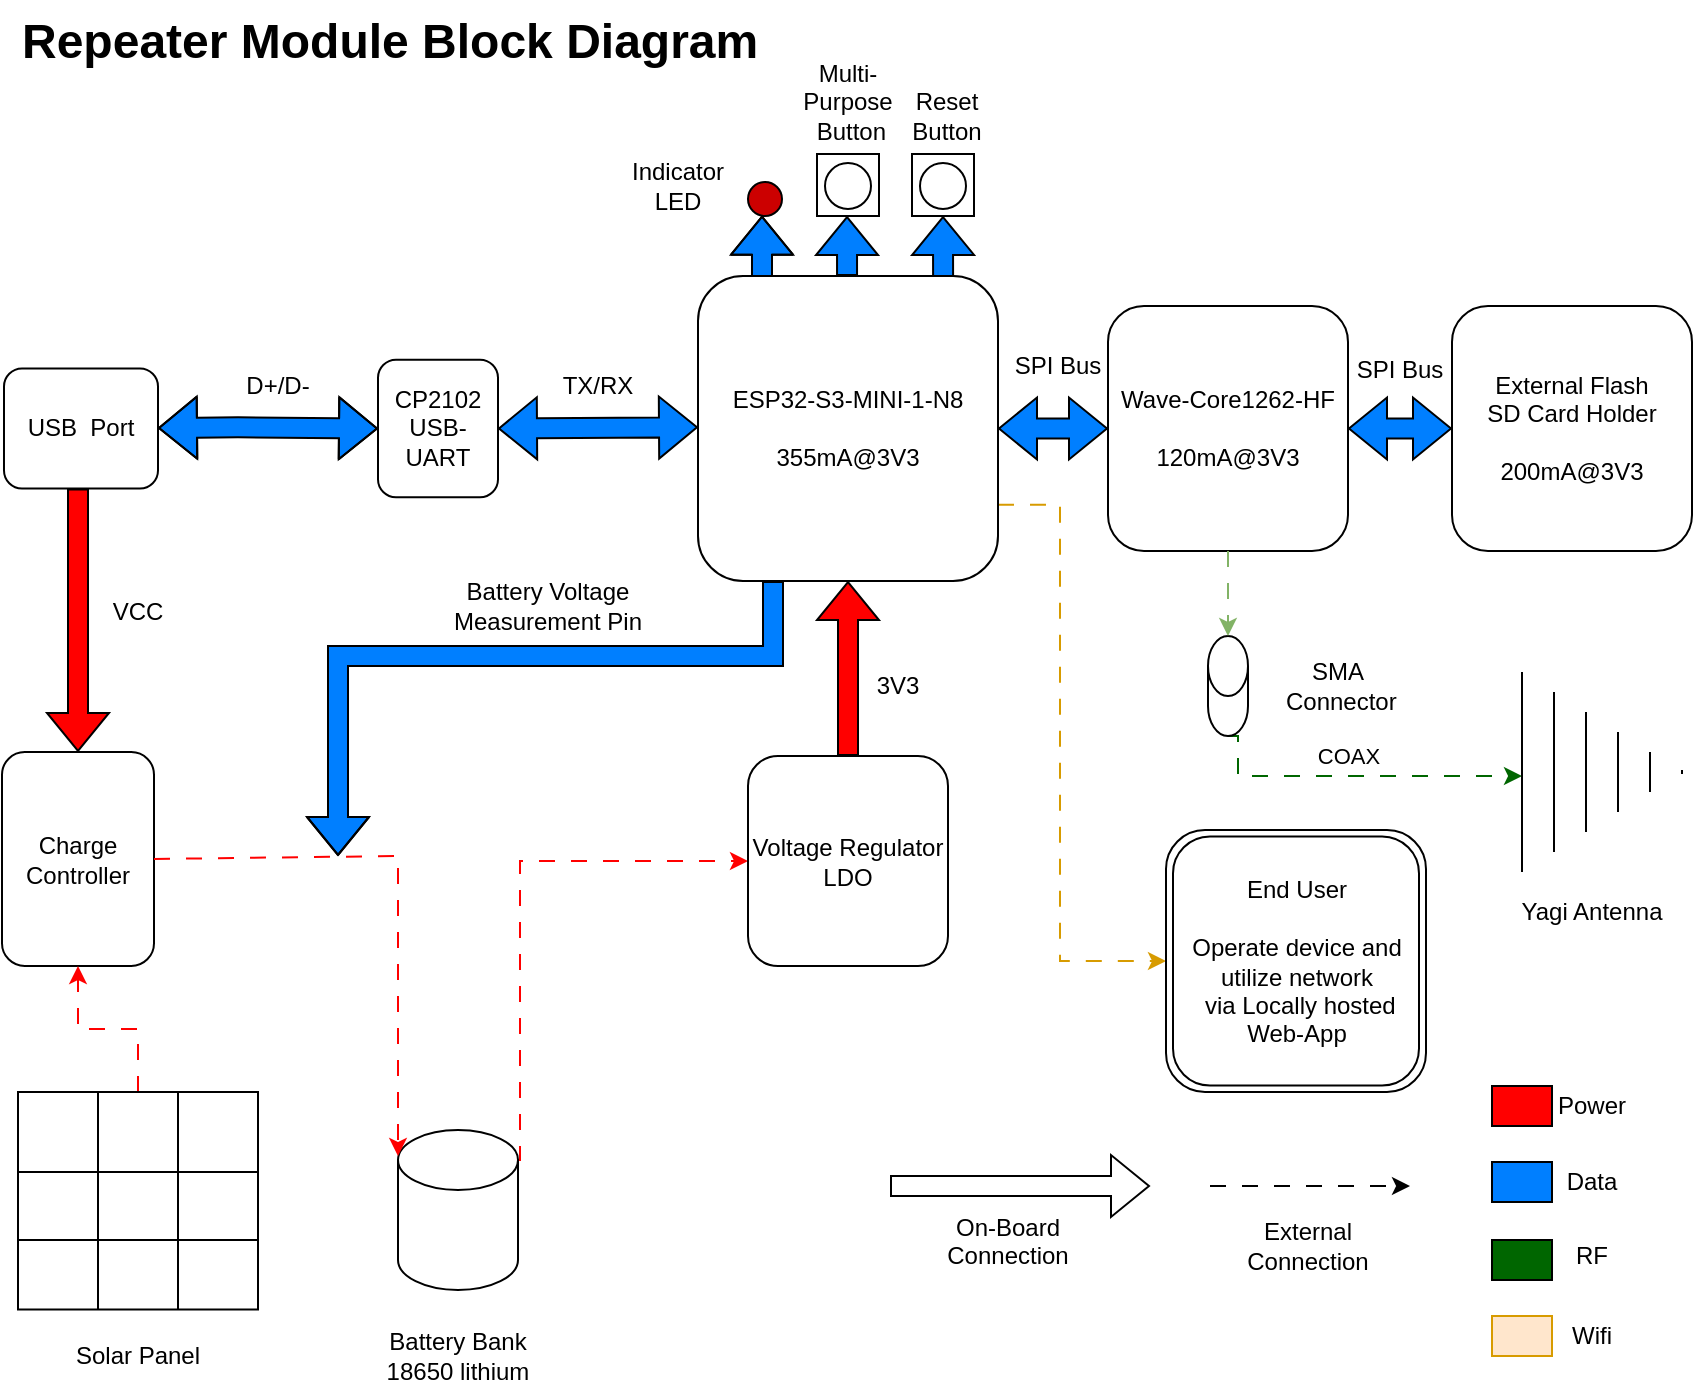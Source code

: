 <mxfile version="24.7.12">
  <diagram name="Page-1" id="bAWNuwk2mVDMqg9bGHkL">
    <mxGraphModel dx="1122" dy="706" grid="0" gridSize="10" guides="1" tooltips="1" connect="1" arrows="1" fold="1" page="1" pageScale="1" pageWidth="850" pageHeight="1100" math="0" shadow="0">
      <root>
        <mxCell id="0" />
        <mxCell id="1" parent="0" />
        <mxCell id="Ar0c8oPVUMQDSsYsdo-V-5" value="USB &amp;nbsp;Port" style="rounded=1;whiteSpace=wrap;html=1;" parent="1" vertex="1">
          <mxGeometry x="3" y="256.25" width="77" height="60" as="geometry" />
        </mxCell>
        <mxCell id="Ar0c8oPVUMQDSsYsdo-V-7" value="CP2102&lt;div&gt;USB-UART&lt;/div&gt;" style="rounded=1;whiteSpace=wrap;html=1;" parent="1" vertex="1">
          <mxGeometry x="190" y="251.88" width="60" height="68.75" as="geometry" />
        </mxCell>
        <mxCell id="Ar0c8oPVUMQDSsYsdo-V-61" style="edgeStyle=orthogonalEdgeStyle;rounded=0;orthogonalLoop=1;jettySize=auto;html=1;exitX=0.25;exitY=1;exitDx=0;exitDy=0;shape=flexArrow;strokeColor=#000000;fillColor=#007FFF;" parent="1" source="Ar0c8oPVUMQDSsYsdo-V-8" edge="1">
          <mxGeometry relative="1" as="geometry">
            <mxPoint x="170" y="500" as="targetPoint" />
            <mxPoint x="387.5" y="380" as="sourcePoint" />
            <Array as="points">
              <mxPoint x="388" y="400" />
              <mxPoint x="170" y="400" />
            </Array>
          </mxGeometry>
        </mxCell>
        <mxCell id="Ar0c8oPVUMQDSsYsdo-V-99" style="edgeStyle=orthogonalEdgeStyle;rounded=0;orthogonalLoop=1;jettySize=auto;html=1;exitX=0.25;exitY=0;exitDx=0;exitDy=0;shape=flexArrow;fillColor=#007FFF;" parent="1" source="Ar0c8oPVUMQDSsYsdo-V-8" target="Ar0c8oPVUMQDSsYsdo-V-97" edge="1">
          <mxGeometry relative="1" as="geometry">
            <Array as="points">
              <mxPoint x="382" y="210" />
            </Array>
          </mxGeometry>
        </mxCell>
        <mxCell id="Ar0c8oPVUMQDSsYsdo-V-102" style="edgeStyle=orthogonalEdgeStyle;rounded=0;orthogonalLoop=1;jettySize=auto;html=1;exitX=0.817;exitY=0.007;exitDx=0;exitDy=0;entryX=0.5;entryY=1;entryDx=0;entryDy=0;shape=flexArrow;exitPerimeter=0;fillColor=#007FFF;" parent="1" source="Ar0c8oPVUMQDSsYsdo-V-8" target="Ar0c8oPVUMQDSsYsdo-V-100" edge="1">
          <mxGeometry relative="1" as="geometry" />
        </mxCell>
        <mxCell id="ZkNK1JgyBZcpypqjev8R-13" style="edgeStyle=orthogonalEdgeStyle;rounded=0;orthogonalLoop=1;jettySize=auto;html=1;exitX=1;exitY=0.75;exitDx=0;exitDy=0;entryX=0;entryY=0.5;entryDx=0;entryDy=0;dashed=1;dashPattern=8 8;fillColor=#ffe6cc;strokeColor=#d79b00;" parent="1" source="Ar0c8oPVUMQDSsYsdo-V-8" target="ZkNK1JgyBZcpypqjev8R-6" edge="1">
          <mxGeometry relative="1" as="geometry">
            <Array as="points">
              <mxPoint x="531" y="324" />
              <mxPoint x="531" y="553" />
            </Array>
          </mxGeometry>
        </mxCell>
        <mxCell id="Ar0c8oPVUMQDSsYsdo-V-8" value="ESP32-S3-MINI-1-N8&lt;div&gt;&lt;br&gt;&lt;/div&gt;&lt;div&gt;355mA@3V3&lt;/div&gt;" style="rounded=1;whiteSpace=wrap;html=1;" parent="1" vertex="1">
          <mxGeometry x="350" y="210" width="150" height="152.5" as="geometry" />
        </mxCell>
        <mxCell id="Ar0c8oPVUMQDSsYsdo-V-9" value="External Flash&lt;div&gt;SD Card Holder&lt;/div&gt;&lt;div&gt;&lt;br&gt;&lt;/div&gt;&lt;div&gt;200mA@3V3&lt;/div&gt;" style="rounded=1;whiteSpace=wrap;html=1;" parent="1" vertex="1">
          <mxGeometry x="727" y="225" width="120" height="122.5" as="geometry" />
        </mxCell>
        <mxCell id="Ar0c8oPVUMQDSsYsdo-V-10" value="Wave-Core1262-HF&lt;div&gt;&lt;br&gt;&lt;/div&gt;&lt;div&gt;120mA@3V3&lt;/div&gt;" style="rounded=1;whiteSpace=wrap;html=1;" parent="1" vertex="1">
          <mxGeometry x="555" y="225" width="120" height="122.5" as="geometry" />
        </mxCell>
        <mxCell id="Ar0c8oPVUMQDSsYsdo-V-105" style="edgeStyle=orthogonalEdgeStyle;rounded=0;orthogonalLoop=1;jettySize=auto;html=1;exitX=1;exitY=0;exitDx=0;exitDy=15;exitPerimeter=0;entryX=0;entryY=0.5;entryDx=0;entryDy=0;dashed=1;dashPattern=8 8;strokeColor=#FF0000;" parent="1" source="Ar0c8oPVUMQDSsYsdo-V-11" target="Ar0c8oPVUMQDSsYsdo-V-21" edge="1">
          <mxGeometry relative="1" as="geometry">
            <mxPoint x="259.957" y="530.435" as="targetPoint" />
            <Array as="points">
              <mxPoint x="261" y="652" />
              <mxPoint x="261" y="502" />
            </Array>
          </mxGeometry>
        </mxCell>
        <mxCell id="Ar0c8oPVUMQDSsYsdo-V-11" value="" style="shape=cylinder3;whiteSpace=wrap;html=1;boundedLbl=1;backgroundOutline=1;size=15;" parent="1" vertex="1">
          <mxGeometry x="200" y="637" width="60" height="80" as="geometry" />
        </mxCell>
        <mxCell id="Ar0c8oPVUMQDSsYsdo-V-13" value="Charge Controller" style="rounded=1;whiteSpace=wrap;html=1;" parent="1" vertex="1">
          <mxGeometry x="2" y="448" width="76" height="107" as="geometry" />
        </mxCell>
        <mxCell id="Ar0c8oPVUMQDSsYsdo-V-14" value="" style="shape=flexArrow;endArrow=classic;startArrow=classic;html=1;rounded=0;entryX=0;entryY=0.5;entryDx=0;entryDy=0;fillColor=#007FFF;" parent="1" target="Ar0c8oPVUMQDSsYsdo-V-7" edge="1">
          <mxGeometry width="100" height="100" relative="1" as="geometry">
            <mxPoint x="80" y="286" as="sourcePoint" />
            <mxPoint x="180" y="285.66" as="targetPoint" />
            <Array as="points">
              <mxPoint x="120" y="285.66" />
            </Array>
          </mxGeometry>
        </mxCell>
        <mxCell id="Ar0c8oPVUMQDSsYsdo-V-16" value="" style="shape=flexArrow;endArrow=classic;startArrow=classic;html=1;rounded=0;exitX=1;exitY=0.5;exitDx=0;exitDy=0;fillColor=#007FFF;" parent="1" source="Ar0c8oPVUMQDSsYsdo-V-7" edge="1">
          <mxGeometry width="100" height="100" relative="1" as="geometry">
            <mxPoint x="260" y="286" as="sourcePoint" />
            <mxPoint x="350" y="285.66" as="targetPoint" />
          </mxGeometry>
        </mxCell>
        <mxCell id="Ar0c8oPVUMQDSsYsdo-V-17" value="D+/D-" style="text;html=1;align=center;verticalAlign=middle;whiteSpace=wrap;rounded=0;" parent="1" vertex="1">
          <mxGeometry x="110" y="250" width="60" height="30" as="geometry" />
        </mxCell>
        <mxCell id="Ar0c8oPVUMQDSsYsdo-V-18" value="TX/RX" style="text;html=1;align=center;verticalAlign=middle;whiteSpace=wrap;rounded=0;" parent="1" vertex="1">
          <mxGeometry x="270" y="250" width="60" height="30" as="geometry" />
        </mxCell>
        <mxCell id="Ar0c8oPVUMQDSsYsdo-V-19" value="" style="shape=flexArrow;endArrow=classic;html=1;rounded=0;entryX=0.5;entryY=0;entryDx=0;entryDy=0;fillColor=#FF0000;" parent="1" target="Ar0c8oPVUMQDSsYsdo-V-13" edge="1">
          <mxGeometry width="50" height="50" relative="1" as="geometry">
            <mxPoint x="40" y="316.25" as="sourcePoint" />
            <mxPoint x="20" y="426.25" as="targetPoint" />
          </mxGeometry>
        </mxCell>
        <mxCell id="Ar0c8oPVUMQDSsYsdo-V-20" value="VCC" style="text;html=1;align=center;verticalAlign=middle;whiteSpace=wrap;rounded=0;" parent="1" vertex="1">
          <mxGeometry x="40" y="362.5" width="60" height="30" as="geometry" />
        </mxCell>
        <mxCell id="Ar0c8oPVUMQDSsYsdo-V-29" style="edgeStyle=orthogonalEdgeStyle;rounded=0;orthogonalLoop=1;jettySize=auto;html=1;exitX=0.5;exitY=0;exitDx=0;exitDy=0;entryX=0.5;entryY=1;entryDx=0;entryDy=0;shape=flexArrow;fillColor=#FF0000;" parent="1" source="Ar0c8oPVUMQDSsYsdo-V-21" target="Ar0c8oPVUMQDSsYsdo-V-8" edge="1">
          <mxGeometry relative="1" as="geometry" />
        </mxCell>
        <mxCell id="Ar0c8oPVUMQDSsYsdo-V-21" value="Voltage Regulator&lt;div&gt;LDO&lt;/div&gt;" style="rounded=1;whiteSpace=wrap;html=1;" parent="1" vertex="1">
          <mxGeometry x="375" y="450" width="100" height="105" as="geometry" />
        </mxCell>
        <mxCell id="Ar0c8oPVUMQDSsYsdo-V-30" value="3V3" style="text;html=1;align=center;verticalAlign=middle;whiteSpace=wrap;rounded=0;" parent="1" vertex="1">
          <mxGeometry x="420" y="400" width="60" height="30" as="geometry" />
        </mxCell>
        <mxCell id="Ar0c8oPVUMQDSsYsdo-V-34" value="SPI Bus" style="text;html=1;align=center;verticalAlign=middle;whiteSpace=wrap;rounded=0;" parent="1" vertex="1">
          <mxGeometry x="500" y="240" width="60" height="30" as="geometry" />
        </mxCell>
        <mxCell id="Ar0c8oPVUMQDSsYsdo-V-35" value="SPI Bus" style="text;html=1;align=center;verticalAlign=middle;whiteSpace=wrap;rounded=0;" parent="1" vertex="1">
          <mxGeometry x="671" y="242" width="60" height="30" as="geometry" />
        </mxCell>
        <mxCell id="Ar0c8oPVUMQDSsYsdo-V-36" value="&lt;h1 style=&quot;margin-top: 0px;&quot;&gt;Repeater Module Block Diagram&lt;/h1&gt;" style="text;html=1;whiteSpace=wrap;overflow=hidden;rounded=0;" parent="1" vertex="1">
          <mxGeometry x="10" y="72" width="480" height="50" as="geometry" />
        </mxCell>
        <mxCell id="Ar0c8oPVUMQDSsYsdo-V-38" value="Battery Bank&lt;div&gt;18650 lithium&lt;/div&gt;" style="text;html=1;align=center;verticalAlign=middle;whiteSpace=wrap;rounded=0;" parent="1" vertex="1">
          <mxGeometry x="170" y="730" width="120" height="40" as="geometry" />
        </mxCell>
        <mxCell id="Ar0c8oPVUMQDSsYsdo-V-57" style="edgeStyle=orthogonalEdgeStyle;rounded=0;orthogonalLoop=1;jettySize=auto;html=1;exitX=0.5;exitY=0;exitDx=0;exitDy=0;entryX=0.5;entryY=1;entryDx=0;entryDy=0;dashed=1;dashPattern=8 8;strokeColor=#FF0000;" parent="1" source="Ar0c8oPVUMQDSsYsdo-V-40" target="Ar0c8oPVUMQDSsYsdo-V-13" edge="1">
          <mxGeometry relative="1" as="geometry" />
        </mxCell>
        <mxCell id="Ar0c8oPVUMQDSsYsdo-V-40" value="" style="shape=table;startSize=0;container=1;collapsible=0;childLayout=tableLayout;fontSize=16;" parent="1" vertex="1">
          <mxGeometry x="10" y="618" width="120" height="108.8" as="geometry" />
        </mxCell>
        <mxCell id="Ar0c8oPVUMQDSsYsdo-V-41" value="" style="shape=tableRow;horizontal=0;startSize=0;swimlaneHead=0;swimlaneBody=0;strokeColor=inherit;top=0;left=0;bottom=0;right=0;collapsible=0;dropTarget=0;fillColor=none;points=[[0,0.5],[1,0.5]];portConstraint=eastwest;fontSize=16;" parent="Ar0c8oPVUMQDSsYsdo-V-40" vertex="1">
          <mxGeometry width="120" height="40" as="geometry" />
        </mxCell>
        <mxCell id="Ar0c8oPVUMQDSsYsdo-V-42" value="" style="shape=partialRectangle;html=1;whiteSpace=wrap;connectable=0;strokeColor=inherit;overflow=hidden;fillColor=none;top=0;left=0;bottom=0;right=0;pointerEvents=1;fontSize=16;" parent="Ar0c8oPVUMQDSsYsdo-V-41" vertex="1">
          <mxGeometry width="40" height="40" as="geometry">
            <mxRectangle width="40" height="40" as="alternateBounds" />
          </mxGeometry>
        </mxCell>
        <mxCell id="Ar0c8oPVUMQDSsYsdo-V-43" value="" style="shape=partialRectangle;html=1;whiteSpace=wrap;connectable=0;strokeColor=inherit;overflow=hidden;fillColor=none;top=0;left=0;bottom=0;right=0;pointerEvents=1;fontSize=16;" parent="Ar0c8oPVUMQDSsYsdo-V-41" vertex="1">
          <mxGeometry x="40" width="40" height="40" as="geometry">
            <mxRectangle width="40" height="40" as="alternateBounds" />
          </mxGeometry>
        </mxCell>
        <mxCell id="Ar0c8oPVUMQDSsYsdo-V-44" value="" style="shape=partialRectangle;html=1;whiteSpace=wrap;connectable=0;strokeColor=inherit;overflow=hidden;fillColor=none;top=0;left=0;bottom=0;right=0;pointerEvents=1;fontSize=16;" parent="Ar0c8oPVUMQDSsYsdo-V-41" vertex="1">
          <mxGeometry x="80" width="40" height="40" as="geometry">
            <mxRectangle width="40" height="40" as="alternateBounds" />
          </mxGeometry>
        </mxCell>
        <mxCell id="Ar0c8oPVUMQDSsYsdo-V-45" value="" style="shape=tableRow;horizontal=0;startSize=0;swimlaneHead=0;swimlaneBody=0;strokeColor=inherit;top=0;left=0;bottom=0;right=0;collapsible=0;dropTarget=0;fillColor=none;points=[[0,0.5],[1,0.5]];portConstraint=eastwest;fontSize=16;" parent="Ar0c8oPVUMQDSsYsdo-V-40" vertex="1">
          <mxGeometry y="40" width="120" height="34" as="geometry" />
        </mxCell>
        <mxCell id="Ar0c8oPVUMQDSsYsdo-V-46" value="" style="shape=partialRectangle;html=1;whiteSpace=wrap;connectable=0;strokeColor=inherit;overflow=hidden;fillColor=none;top=0;left=0;bottom=0;right=0;pointerEvents=1;fontSize=16;" parent="Ar0c8oPVUMQDSsYsdo-V-45" vertex="1">
          <mxGeometry width="40" height="34" as="geometry">
            <mxRectangle width="40" height="34" as="alternateBounds" />
          </mxGeometry>
        </mxCell>
        <mxCell id="Ar0c8oPVUMQDSsYsdo-V-47" value="" style="shape=partialRectangle;html=1;whiteSpace=wrap;connectable=0;strokeColor=inherit;overflow=hidden;fillColor=none;top=0;left=0;bottom=0;right=0;pointerEvents=1;fontSize=16;" parent="Ar0c8oPVUMQDSsYsdo-V-45" vertex="1">
          <mxGeometry x="40" width="40" height="34" as="geometry">
            <mxRectangle width="40" height="34" as="alternateBounds" />
          </mxGeometry>
        </mxCell>
        <mxCell id="Ar0c8oPVUMQDSsYsdo-V-48" value="" style="shape=partialRectangle;html=1;whiteSpace=wrap;connectable=0;strokeColor=inherit;overflow=hidden;fillColor=none;top=0;left=0;bottom=0;right=0;pointerEvents=1;fontSize=16;" parent="Ar0c8oPVUMQDSsYsdo-V-45" vertex="1">
          <mxGeometry x="80" width="40" height="34" as="geometry">
            <mxRectangle width="40" height="34" as="alternateBounds" />
          </mxGeometry>
        </mxCell>
        <mxCell id="Ar0c8oPVUMQDSsYsdo-V-49" value="" style="shape=tableRow;horizontal=0;startSize=0;swimlaneHead=0;swimlaneBody=0;strokeColor=inherit;top=0;left=0;bottom=0;right=0;collapsible=0;dropTarget=0;fillColor=none;points=[[0,0.5],[1,0.5]];portConstraint=eastwest;fontSize=16;" parent="Ar0c8oPVUMQDSsYsdo-V-40" vertex="1">
          <mxGeometry y="74" width="120" height="35" as="geometry" />
        </mxCell>
        <mxCell id="Ar0c8oPVUMQDSsYsdo-V-50" value="" style="shape=partialRectangle;html=1;whiteSpace=wrap;connectable=0;strokeColor=inherit;overflow=hidden;fillColor=none;top=0;left=0;bottom=0;right=0;pointerEvents=1;fontSize=16;" parent="Ar0c8oPVUMQDSsYsdo-V-49" vertex="1">
          <mxGeometry width="40" height="35" as="geometry">
            <mxRectangle width="40" height="35" as="alternateBounds" />
          </mxGeometry>
        </mxCell>
        <mxCell id="Ar0c8oPVUMQDSsYsdo-V-51" value="" style="shape=partialRectangle;html=1;whiteSpace=wrap;connectable=0;strokeColor=inherit;overflow=hidden;fillColor=none;top=0;left=0;bottom=0;right=0;pointerEvents=1;fontSize=16;" parent="Ar0c8oPVUMQDSsYsdo-V-49" vertex="1">
          <mxGeometry x="40" width="40" height="35" as="geometry">
            <mxRectangle width="40" height="35" as="alternateBounds" />
          </mxGeometry>
        </mxCell>
        <mxCell id="Ar0c8oPVUMQDSsYsdo-V-52" value="" style="shape=partialRectangle;html=1;whiteSpace=wrap;connectable=0;strokeColor=inherit;overflow=hidden;fillColor=none;top=0;left=0;bottom=0;right=0;pointerEvents=1;fontSize=16;" parent="Ar0c8oPVUMQDSsYsdo-V-49" vertex="1">
          <mxGeometry x="80" width="40" height="35" as="geometry">
            <mxRectangle width="40" height="35" as="alternateBounds" />
          </mxGeometry>
        </mxCell>
        <mxCell id="Ar0c8oPVUMQDSsYsdo-V-53" value="" style="endArrow=classic;html=1;rounded=0;dashed=1;dashPattern=8 8;strokeColor=#FF0000;exitX=1;exitY=0.5;exitDx=0;exitDy=0;" parent="1" source="Ar0c8oPVUMQDSsYsdo-V-13" edge="1">
          <mxGeometry width="50" height="50" relative="1" as="geometry">
            <mxPoint x="90" y="500" as="sourcePoint" />
            <mxPoint x="200" y="650" as="targetPoint" />
            <Array as="points">
              <mxPoint x="200" y="500" />
            </Array>
          </mxGeometry>
        </mxCell>
        <mxCell id="Ar0c8oPVUMQDSsYsdo-V-55" value="Solar Panel" style="text;html=1;align=center;verticalAlign=middle;whiteSpace=wrap;rounded=0;" parent="1" vertex="1">
          <mxGeometry x="10" y="730" width="120" height="40" as="geometry" />
        </mxCell>
        <mxCell id="Ar0c8oPVUMQDSsYsdo-V-60" value="Indicator LED" style="text;html=1;align=center;verticalAlign=middle;whiteSpace=wrap;rounded=0;fillColor=default;" parent="1" vertex="1">
          <mxGeometry x="310" y="150" width="60" height="30" as="geometry" />
        </mxCell>
        <mxCell id="Ar0c8oPVUMQDSsYsdo-V-69" style="edgeStyle=orthogonalEdgeStyle;rounded=0;orthogonalLoop=1;jettySize=auto;html=1;exitX=0.5;exitY=1;exitDx=0;exitDy=0;exitPerimeter=0;dashed=1;dashPattern=8 8;strokeColor=#006600;" parent="1" source="Ar0c8oPVUMQDSsYsdo-V-62" edge="1">
          <mxGeometry relative="1" as="geometry">
            <mxPoint x="762" y="460" as="targetPoint" />
            <Array as="points">
              <mxPoint x="620" y="460" />
            </Array>
          </mxGeometry>
        </mxCell>
        <mxCell id="Ar0c8oPVUMQDSsYsdo-V-70" value="COAX" style="edgeLabel;html=1;align=center;verticalAlign=middle;resizable=0;points=[];" parent="Ar0c8oPVUMQDSsYsdo-V-69" vertex="1" connectable="0">
          <mxGeometry x="0.171" relative="1" as="geometry">
            <mxPoint x="-18" y="-10" as="offset" />
          </mxGeometry>
        </mxCell>
        <mxCell id="Ar0c8oPVUMQDSsYsdo-V-62" value="" style="shape=cylinder3;whiteSpace=wrap;html=1;boundedLbl=1;backgroundOutline=1;size=15;" parent="1" vertex="1">
          <mxGeometry x="605" y="390" width="20" height="50" as="geometry" />
        </mxCell>
        <mxCell id="Ar0c8oPVUMQDSsYsdo-V-64" value="SMA &amp;nbsp;Connector" style="text;html=1;align=center;verticalAlign=middle;whiteSpace=wrap;rounded=0;" parent="1" vertex="1">
          <mxGeometry x="640" y="400" width="60" height="30" as="geometry" />
        </mxCell>
        <mxCell id="Ar0c8oPVUMQDSsYsdo-V-65" value="Battery Voltage Measurement Pin" style="text;html=1;align=center;verticalAlign=middle;whiteSpace=wrap;rounded=0;" parent="1" vertex="1">
          <mxGeometry x="220" y="360" width="110" height="30" as="geometry" />
        </mxCell>
        <mxCell id="Ar0c8oPVUMQDSsYsdo-V-67" style="edgeStyle=orthogonalEdgeStyle;rounded=0;orthogonalLoop=1;jettySize=auto;html=1;exitX=0.5;exitY=1;exitDx=0;exitDy=0;entryX=0.5;entryY=0;entryDx=0;entryDy=0;entryPerimeter=0;fillColor=#d5e8d4;dashed=1;dashPattern=8 8;strokeColor=#82b366;" parent="1" source="Ar0c8oPVUMQDSsYsdo-V-10" target="Ar0c8oPVUMQDSsYsdo-V-62" edge="1">
          <mxGeometry relative="1" as="geometry" />
        </mxCell>
        <mxCell id="Ar0c8oPVUMQDSsYsdo-V-68" value="" style="shape=mxgraph.arrows2.wedgeArrowDashed2;html=1;bendable=0;startWidth=50;stepSize=15;rounded=0;" parent="1" edge="1">
          <mxGeometry width="100" height="100" relative="1" as="geometry">
            <mxPoint x="762" y="458" as="sourcePoint" />
            <mxPoint x="842" y="458" as="targetPoint" />
          </mxGeometry>
        </mxCell>
        <mxCell id="Ar0c8oPVUMQDSsYsdo-V-71" value="Yagi Antenna" style="text;html=1;align=center;verticalAlign=middle;whiteSpace=wrap;rounded=0;" parent="1" vertex="1">
          <mxGeometry x="747" y="513" width="100" height="30" as="geometry" />
        </mxCell>
        <mxCell id="Ar0c8oPVUMQDSsYsdo-V-72" value="" style="shape=flexArrow;endArrow=classic;html=1;rounded=0;" parent="1" edge="1">
          <mxGeometry width="50" height="50" relative="1" as="geometry">
            <mxPoint x="446" y="665" as="sourcePoint" />
            <mxPoint x="576" y="665" as="targetPoint" />
          </mxGeometry>
        </mxCell>
        <mxCell id="Ar0c8oPVUMQDSsYsdo-V-74" value="On-Board Connection&lt;div&gt;&lt;br&gt;&lt;/div&gt;" style="text;html=1;align=center;verticalAlign=middle;whiteSpace=wrap;rounded=0;" parent="1" vertex="1">
          <mxGeometry x="475" y="685" width="60" height="30" as="geometry" />
        </mxCell>
        <mxCell id="Ar0c8oPVUMQDSsYsdo-V-75" value="" style="endArrow=classic;html=1;rounded=0;dashed=1;dashPattern=8 8;" parent="1" edge="1">
          <mxGeometry width="50" height="50" relative="1" as="geometry">
            <mxPoint x="606" y="665" as="sourcePoint" />
            <mxPoint x="706" y="665" as="targetPoint" />
          </mxGeometry>
        </mxCell>
        <mxCell id="Ar0c8oPVUMQDSsYsdo-V-76" value="External Connection" style="text;html=1;align=center;verticalAlign=middle;whiteSpace=wrap;rounded=0;" parent="1" vertex="1">
          <mxGeometry x="625" y="680" width="60" height="30" as="geometry" />
        </mxCell>
        <mxCell id="Ar0c8oPVUMQDSsYsdo-V-79" value="" style="shape=flexArrow;endArrow=classic;startArrow=classic;html=1;rounded=0;entryX=0;entryY=0.5;entryDx=0;entryDy=0;exitX=1;exitY=0.5;exitDx=0;exitDy=0;strokeColor=default;fillColor=#007FFF;" parent="1" source="Ar0c8oPVUMQDSsYsdo-V-8" target="Ar0c8oPVUMQDSsYsdo-V-10" edge="1">
          <mxGeometry width="100" height="100" relative="1" as="geometry">
            <mxPoint x="440" y="410" as="sourcePoint" />
            <mxPoint x="540" y="310" as="targetPoint" />
          </mxGeometry>
        </mxCell>
        <mxCell id="Ar0c8oPVUMQDSsYsdo-V-80" value="" style="shape=flexArrow;endArrow=classic;startArrow=classic;html=1;rounded=0;entryX=0;entryY=0.5;entryDx=0;entryDy=0;exitX=1;exitY=0.5;exitDx=0;exitDy=0;strokeColor=default;fillColor=#007FFF;" parent="1" source="Ar0c8oPVUMQDSsYsdo-V-10" target="Ar0c8oPVUMQDSsYsdo-V-9" edge="1">
          <mxGeometry width="100" height="100" relative="1" as="geometry">
            <mxPoint x="340" y="420" as="sourcePoint" />
            <mxPoint x="440" y="320" as="targetPoint" />
          </mxGeometry>
        </mxCell>
        <mxCell id="Ar0c8oPVUMQDSsYsdo-V-81" value="" style="rounded=0;whiteSpace=wrap;html=1;fillColor=#FF0000;" parent="1" vertex="1">
          <mxGeometry x="747" y="615" width="30" height="20" as="geometry" />
        </mxCell>
        <mxCell id="Ar0c8oPVUMQDSsYsdo-V-82" value="" style="rounded=0;whiteSpace=wrap;html=1;fillColor=#007FFF;" parent="1" vertex="1">
          <mxGeometry x="747" y="653" width="30" height="20" as="geometry" />
        </mxCell>
        <mxCell id="Ar0c8oPVUMQDSsYsdo-V-83" value="" style="rounded=0;whiteSpace=wrap;html=1;fillColor=#006600;" parent="1" vertex="1">
          <mxGeometry x="747" y="692" width="30" height="20" as="geometry" />
        </mxCell>
        <mxCell id="Ar0c8oPVUMQDSsYsdo-V-84" value="Power" style="text;html=1;align=center;verticalAlign=middle;whiteSpace=wrap;rounded=0;" parent="1" vertex="1">
          <mxGeometry x="767" y="610" width="60" height="30" as="geometry" />
        </mxCell>
        <mxCell id="Ar0c8oPVUMQDSsYsdo-V-85" value="Data" style="text;html=1;align=center;verticalAlign=middle;whiteSpace=wrap;rounded=0;" parent="1" vertex="1">
          <mxGeometry x="767" y="648" width="60" height="30" as="geometry" />
        </mxCell>
        <mxCell id="Ar0c8oPVUMQDSsYsdo-V-86" value="RF" style="text;html=1;align=center;verticalAlign=middle;whiteSpace=wrap;rounded=0;" parent="1" vertex="1">
          <mxGeometry x="767" y="685" width="60" height="30" as="geometry" />
        </mxCell>
        <mxCell id="Ar0c8oPVUMQDSsYsdo-V-97" value="" style="ellipse;whiteSpace=wrap;html=1;aspect=fixed;fillColor=#CC0000;" parent="1" vertex="1">
          <mxGeometry x="375" y="163" width="17" height="17" as="geometry" />
        </mxCell>
        <mxCell id="Ar0c8oPVUMQDSsYsdo-V-100" value="" style="whiteSpace=wrap;html=1;aspect=fixed;" parent="1" vertex="1">
          <mxGeometry x="457" y="149" width="31" height="31" as="geometry" />
        </mxCell>
        <mxCell id="Ar0c8oPVUMQDSsYsdo-V-101" value="" style="ellipse;whiteSpace=wrap;html=1;aspect=fixed;" parent="1" vertex="1">
          <mxGeometry x="461" y="153.5" width="23" height="23" as="geometry" />
        </mxCell>
        <mxCell id="Ar0c8oPVUMQDSsYsdo-V-104" value="Multi-Purpose&lt;div&gt;&lt;div&gt;&lt;div&gt;&amp;nbsp;Button&lt;/div&gt;&lt;/div&gt;&lt;/div&gt;" style="text;html=1;align=center;verticalAlign=middle;whiteSpace=wrap;rounded=0;" parent="1" vertex="1">
          <mxGeometry x="392" y="104" width="66" height="37" as="geometry" />
        </mxCell>
        <mxCell id="ZkNK1JgyBZcpypqjev8R-2" value="" style="whiteSpace=wrap;html=1;aspect=fixed;" parent="1" vertex="1">
          <mxGeometry x="409.5" y="149" width="31" height="31" as="geometry" />
        </mxCell>
        <mxCell id="ZkNK1JgyBZcpypqjev8R-3" value="" style="ellipse;whiteSpace=wrap;html=1;aspect=fixed;" parent="1" vertex="1">
          <mxGeometry x="413.5" y="153.5" width="23" height="23" as="geometry" />
        </mxCell>
        <mxCell id="ZkNK1JgyBZcpypqjev8R-4" style="edgeStyle=orthogonalEdgeStyle;rounded=0;orthogonalLoop=1;jettySize=auto;html=1;exitX=0.817;exitY=0.007;exitDx=0;exitDy=0;entryX=0.5;entryY=1;entryDx=0;entryDy=0;shape=flexArrow;exitPerimeter=0;fillColor=#007FFF;" parent="1" edge="1">
          <mxGeometry relative="1" as="geometry">
            <mxPoint x="424.52" y="210" as="sourcePoint" />
            <mxPoint x="424.52" y="180" as="targetPoint" />
          </mxGeometry>
        </mxCell>
        <mxCell id="ZkNK1JgyBZcpypqjev8R-5" value="Reset Button" style="text;html=1;align=center;verticalAlign=middle;whiteSpace=wrap;rounded=0;" parent="1" vertex="1">
          <mxGeometry x="440.5" y="119" width="67" height="22" as="geometry" />
        </mxCell>
        <mxCell id="ZkNK1JgyBZcpypqjev8R-6" value="" style="rounded=1;whiteSpace=wrap;html=1;" parent="1" vertex="1">
          <mxGeometry x="584" y="487" width="130" height="131" as="geometry" />
        </mxCell>
        <mxCell id="ZkNK1JgyBZcpypqjev8R-9" value="" style="rounded=0;whiteSpace=wrap;html=1;fillColor=#ffe6cc;strokeColor=#d79b00;" parent="1" vertex="1">
          <mxGeometry x="747" y="730" width="30" height="20" as="geometry" />
        </mxCell>
        <mxCell id="ZkNK1JgyBZcpypqjev8R-10" value="Wifi" style="text;html=1;align=center;verticalAlign=middle;whiteSpace=wrap;rounded=0;" parent="1" vertex="1">
          <mxGeometry x="767" y="725" width="60" height="30" as="geometry" />
        </mxCell>
        <mxCell id="ZkNK1JgyBZcpypqjev8R-12" value="End User&lt;div&gt;&lt;br&gt;&lt;div&gt;Operate device and utilize network&lt;/div&gt;&lt;div&gt;&amp;nbsp;via Locally hosted Web-App&lt;/div&gt;&lt;/div&gt;" style="rounded=1;whiteSpace=wrap;html=1;" parent="1" vertex="1">
          <mxGeometry x="587.5" y="490.25" width="123" height="124.5" as="geometry" />
        </mxCell>
      </root>
    </mxGraphModel>
  </diagram>
</mxfile>
